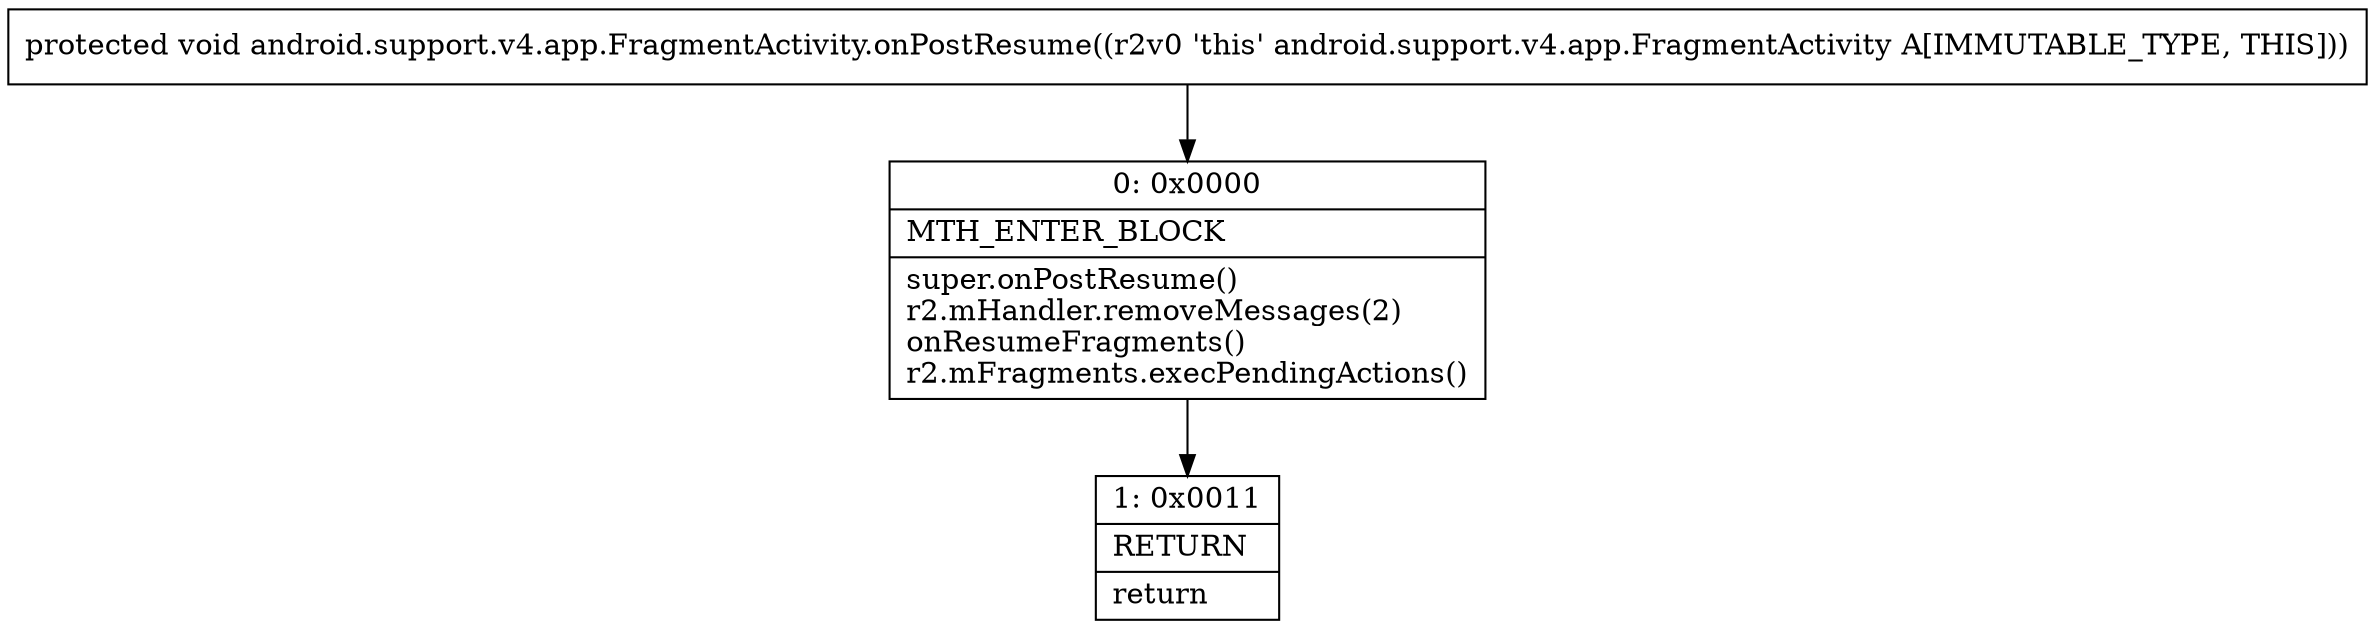 digraph "CFG forandroid.support.v4.app.FragmentActivity.onPostResume()V" {
Node_0 [shape=record,label="{0\:\ 0x0000|MTH_ENTER_BLOCK\l|super.onPostResume()\lr2.mHandler.removeMessages(2)\lonResumeFragments()\lr2.mFragments.execPendingActions()\l}"];
Node_1 [shape=record,label="{1\:\ 0x0011|RETURN\l|return\l}"];
MethodNode[shape=record,label="{protected void android.support.v4.app.FragmentActivity.onPostResume((r2v0 'this' android.support.v4.app.FragmentActivity A[IMMUTABLE_TYPE, THIS])) }"];
MethodNode -> Node_0;
Node_0 -> Node_1;
}

